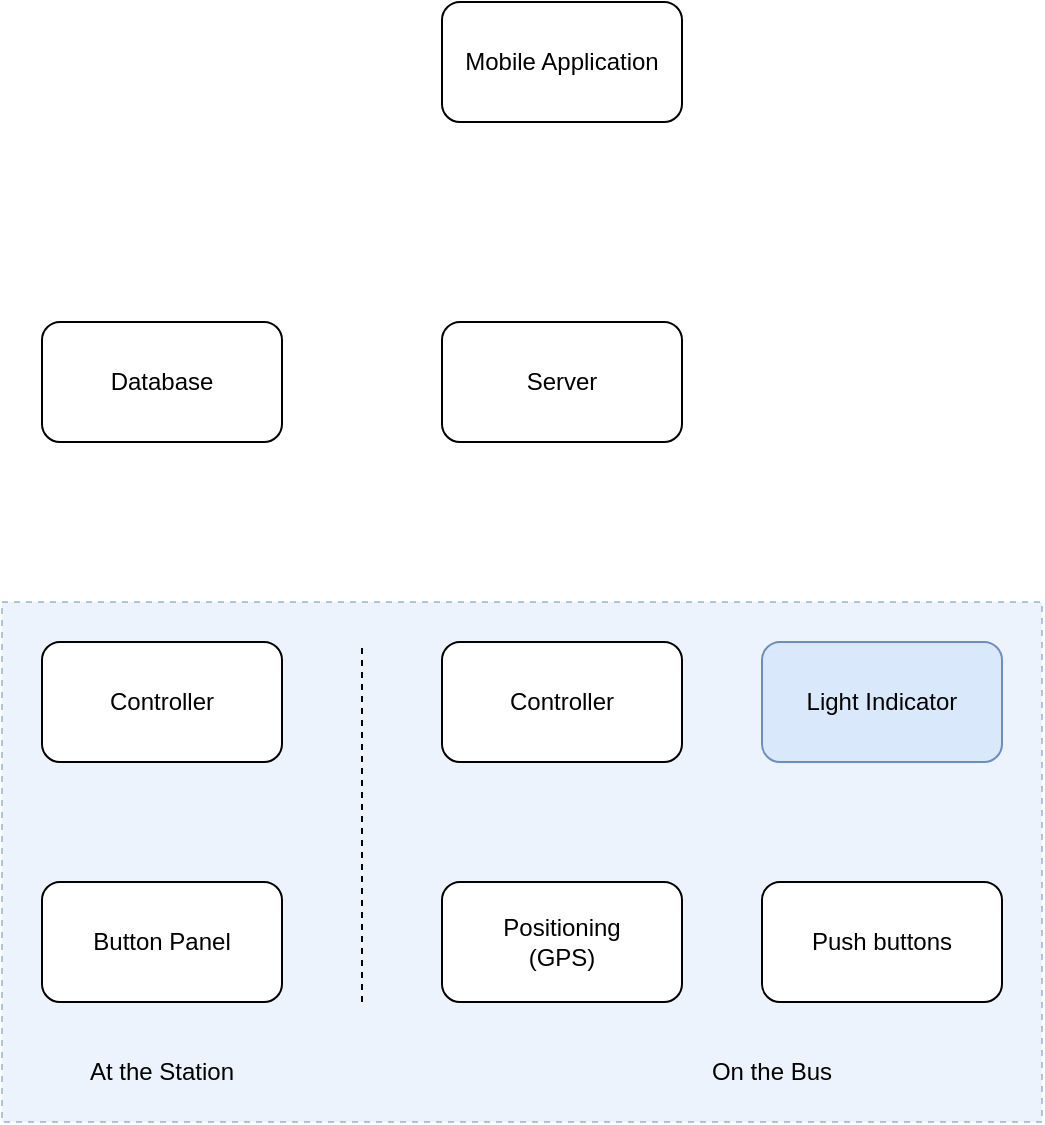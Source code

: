 <mxfile version="28.2.2">
  <diagram name="Page-1" id="P1Rhs9hLWekM3u_u5GfG">
    <mxGraphModel dx="1240" dy="1725" grid="1" gridSize="10" guides="1" tooltips="1" connect="1" arrows="1" fold="1" page="1" pageScale="1" pageWidth="850" pageHeight="1100" math="0" shadow="0">
      <root>
        <mxCell id="0" />
        <mxCell id="1" parent="0" />
        <mxCell id="6YXkIQpynCNFqppVOOFn-10" value="" style="rounded=0;whiteSpace=wrap;html=1;dashed=1;fillColor=#dae8fc;strokeColor=#6c8ebf;opacity=50;" vertex="1" parent="1">
          <mxGeometry x="180" y="180" width="520" height="260" as="geometry" />
        </mxCell>
        <mxCell id="6YXkIQpynCNFqppVOOFn-1" value="Controller" style="rounded=1;whiteSpace=wrap;html=1;" vertex="1" parent="1">
          <mxGeometry x="400" y="200" width="120" height="60" as="geometry" />
        </mxCell>
        <mxCell id="6YXkIQpynCNFqppVOOFn-2" value="Positioning&lt;div&gt;(GPS)&lt;/div&gt;" style="rounded=1;whiteSpace=wrap;html=1;" vertex="1" parent="1">
          <mxGeometry x="400" y="320" width="120" height="60" as="geometry" />
        </mxCell>
        <mxCell id="6YXkIQpynCNFqppVOOFn-3" value="Light Indicator" style="rounded=1;whiteSpace=wrap;html=1;fillStyle=auto;fillColor=#dae8fc;strokeColor=#6c8ebf;" vertex="1" parent="1">
          <mxGeometry x="560" y="200" width="120" height="60" as="geometry" />
        </mxCell>
        <mxCell id="6YXkIQpynCNFqppVOOFn-4" value="Push buttons" style="rounded=1;whiteSpace=wrap;html=1;" vertex="1" parent="1">
          <mxGeometry x="560" y="320" width="120" height="60" as="geometry" />
        </mxCell>
        <mxCell id="6YXkIQpynCNFqppVOOFn-5" value="Server" style="rounded=1;whiteSpace=wrap;html=1;" vertex="1" parent="1">
          <mxGeometry x="400" y="40" width="120" height="60" as="geometry" />
        </mxCell>
        <mxCell id="6YXkIQpynCNFqppVOOFn-6" value="Database" style="rounded=1;whiteSpace=wrap;html=1;" vertex="1" parent="1">
          <mxGeometry x="200" y="40" width="120" height="60" as="geometry" />
        </mxCell>
        <mxCell id="6YXkIQpynCNFqppVOOFn-7" value="Mobile Application" style="rounded=1;whiteSpace=wrap;html=1;" vertex="1" parent="1">
          <mxGeometry x="400" y="-120" width="120" height="60" as="geometry" />
        </mxCell>
        <mxCell id="6YXkIQpynCNFqppVOOFn-8" value="Controller" style="rounded=1;whiteSpace=wrap;html=1;" vertex="1" parent="1">
          <mxGeometry x="200" y="200" width="120" height="60" as="geometry" />
        </mxCell>
        <mxCell id="6YXkIQpynCNFqppVOOFn-9" value="Button Panel" style="rounded=1;whiteSpace=wrap;html=1;" vertex="1" parent="1">
          <mxGeometry x="200" y="320" width="120" height="60" as="geometry" />
        </mxCell>
        <mxCell id="6YXkIQpynCNFqppVOOFn-12" value="" style="endArrow=none;html=1;rounded=0;dashed=1;" edge="1" parent="1">
          <mxGeometry width="50" height="50" relative="1" as="geometry">
            <mxPoint x="360" y="380" as="sourcePoint" />
            <mxPoint x="360" y="200" as="targetPoint" />
          </mxGeometry>
        </mxCell>
        <mxCell id="6YXkIQpynCNFqppVOOFn-14" value="At the Station" style="text;html=1;align=center;verticalAlign=middle;whiteSpace=wrap;rounded=0;" vertex="1" parent="1">
          <mxGeometry x="215" y="400" width="90" height="30" as="geometry" />
        </mxCell>
        <mxCell id="6YXkIQpynCNFqppVOOFn-15" value="On the Bus" style="text;html=1;align=center;verticalAlign=middle;whiteSpace=wrap;rounded=0;" vertex="1" parent="1">
          <mxGeometry x="520" y="400" width="90" height="30" as="geometry" />
        </mxCell>
      </root>
    </mxGraphModel>
  </diagram>
</mxfile>
